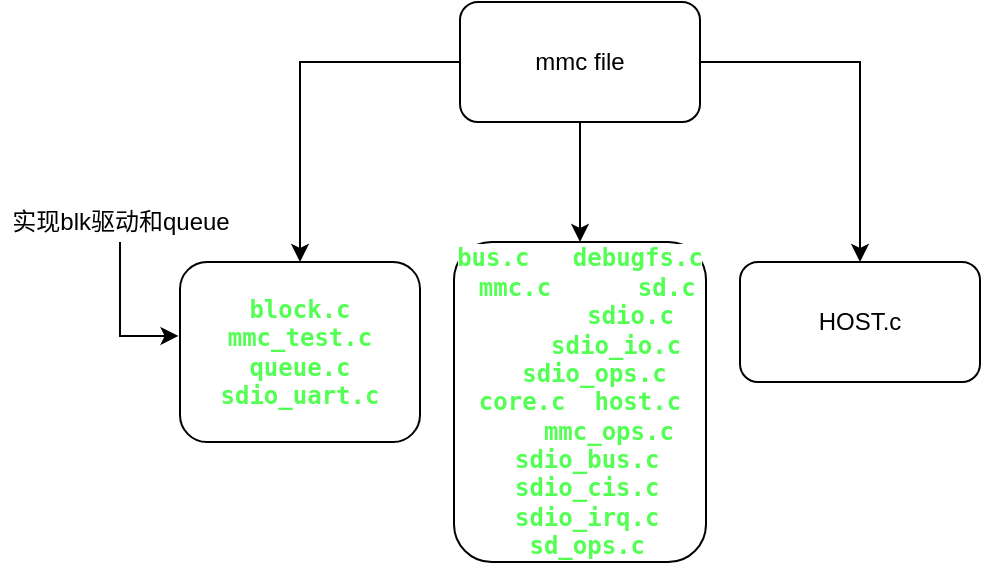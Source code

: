 <mxfile version="13.6.5">
    <diagram id="z4y3rUoGQa2MRx9gW91J" name="Page-1">
        <mxGraphModel dx="1134" dy="638" grid="1" gridSize="10" guides="1" tooltips="1" connect="1" arrows="1" fold="1" page="1" pageScale="1" pageWidth="827" pageHeight="1169" math="0" shadow="0">
            <root>
                <mxCell id="0"/>
                <mxCell id="1" parent="0"/>
                <mxCell id="4" style="edgeStyle=orthogonalEdgeStyle;rounded=0;orthogonalLoop=1;jettySize=auto;html=1;" edge="1" parent="1" source="2" target="3">
                    <mxGeometry relative="1" as="geometry"/>
                </mxCell>
                <mxCell id="13" style="edgeStyle=orthogonalEdgeStyle;rounded=0;orthogonalLoop=1;jettySize=auto;html=1;" edge="1" parent="1" source="2" target="6">
                    <mxGeometry relative="1" as="geometry"/>
                </mxCell>
                <mxCell id="14" style="edgeStyle=orthogonalEdgeStyle;rounded=0;orthogonalLoop=1;jettySize=auto;html=1;entryX=0.5;entryY=0;entryDx=0;entryDy=0;" edge="1" parent="1" source="2" target="7">
                    <mxGeometry relative="1" as="geometry"/>
                </mxCell>
                <mxCell id="2" value="mmc file" style="rounded=1;whiteSpace=wrap;html=1;" vertex="1" parent="1">
                    <mxGeometry x="260" y="170" width="120" height="60" as="geometry"/>
                </mxCell>
                <mxCell id="3" value="&lt;span style=&quot;font-family: monospace&quot;&gt;&lt;span style=&quot;font-weight: bold ; color: #54ff54 ; background-color: #ffffff&quot;&gt;block.c&lt;br&gt;&lt;/span&gt;&lt;/span&gt;&lt;span style=&quot;font-family: monospace&quot;&gt;&lt;span style=&quot;font-weight: bold ; color: #54ff54 ; background-color: #ffffff&quot;&gt;mmc_test.c&lt;br&gt;&lt;/span&gt;&lt;/span&gt;&lt;span style=&quot;font-family: monospace&quot;&gt;&lt;span style=&quot;font-weight: bold ; color: #54ff54 ; background-color: #ffffff&quot;&gt;queue.c&lt;br&gt;&lt;/span&gt;&lt;/span&gt;&lt;span style=&quot;font-family: monospace&quot;&gt;&lt;span style=&quot;font-weight: bold ; color: #54ff54 ; background-color: #ffffff&quot;&gt;sdio_uart.c&lt;/span&gt;&lt;br&gt;&lt;/span&gt;" style="rounded=1;whiteSpace=wrap;html=1;" vertex="1" parent="1">
                    <mxGeometry x="120" y="300" width="120" height="90" as="geometry"/>
                </mxCell>
                <mxCell id="6" value="&lt;span style=&quot;font-family: monospace&quot;&gt;&lt;span style=&quot;font-weight: bold ; color: #54ff54 ; background-color: #ffffff&quot;&gt;bus.c&lt;/span&gt;&lt;span style=&quot;color: #000000 ; background-color: #ffffff&quot;&gt; &amp;nbsp;&amp;nbsp;&lt;/span&gt;&lt;span style=&quot;font-weight: bold ; color: #54ff54 ; background-color: #ffffff&quot;&gt;debugfs.c&lt;/span&gt;&lt;span style=&quot;color: #000000 ; background-color: #ffffff&quot;&gt; &amp;nbsp;&lt;/span&gt;&lt;span style=&quot;font-weight: bold ; color: #54ff54 ; background-color: #ffffff&quot;&gt;mmc.c&lt;/span&gt;&lt;span style=&quot;color: #000000 ; background-color: #ffffff&quot;&gt; &amp;nbsp;&amp;nbsp;&amp;nbsp;&amp;nbsp;&amp;nbsp;&lt;/span&gt;&lt;span style=&quot;font-weight: bold ; color: #54ff54 ; background-color: #ffffff&quot;&gt;sd.c&lt;/span&gt;&lt;span style=&quot;color: #000000 ; background-color: #ffffff&quot;&gt; &amp;nbsp;&amp;nbsp;&amp;nbsp;&amp;nbsp;&amp;nbsp;&amp;nbsp;&amp;nbsp;&lt;/span&gt;&lt;span style=&quot;font-weight: bold ; color: #54ff54 ; background-color: #ffffff&quot;&gt;sdio.c&lt;/span&gt;&lt;span style=&quot;color: #000000 ; background-color: #ffffff&quot;&gt; &amp;nbsp;&amp;nbsp;&amp;nbsp;&amp;nbsp;&amp;nbsp;&lt;/span&gt;&lt;span style=&quot;font-weight: bold ; color: #54ff54 ; background-color: #ffffff&quot;&gt;sdio_io.c&lt;/span&gt;&lt;span style=&quot;color: #000000 ; background-color: #ffffff&quot;&gt; &amp;nbsp;&amp;nbsp;&lt;/span&gt;&lt;span style=&quot;font-weight: bold ; color: #54ff54 ; background-color: #ffffff&quot;&gt;sdio_ops.c&lt;/span&gt;&lt;br&gt;&lt;span style=&quot;font-weight: bold ; color: #54ff54 ; background-color: #ffffff&quot;&gt;core.c&lt;/span&gt;&lt;span style=&quot;color: #000000 ; background-color: #ffffff&quot;&gt; &amp;nbsp;&lt;/span&gt;&lt;span style=&quot;font-weight: bold ; color: #54ff54 ; background-color: #ffffff&quot;&gt;host.c&lt;/span&gt;&lt;span style=&quot;color: #000000 ; background-color: #ffffff&quot;&gt; &amp;nbsp;&amp;nbsp;&amp;nbsp;&amp;nbsp;&lt;/span&gt;&lt;span style=&quot;font-weight: bold ; color: #54ff54 ; background-color: #ffffff&quot;&gt;mmc_ops.c&lt;/span&gt;&lt;span style=&quot;color: #000000 ; background-color: #ffffff&quot;&gt; &amp;nbsp;&lt;/span&gt;&lt;span style=&quot;font-weight: bold ; color: #54ff54 ; background-color: #ffffff&quot;&gt;sdio_bus.c&lt;/span&gt;&lt;span style=&quot;color: #000000 ; background-color: #ffffff&quot;&gt; &amp;nbsp;&lt;/span&gt;&lt;span style=&quot;font-weight: bold ; color: #54ff54 ; background-color: #ffffff&quot;&gt;sdio_cis.c&lt;/span&gt;&lt;span style=&quot;color: #000000 ; background-color: #ffffff&quot;&gt; &amp;nbsp;&lt;/span&gt;&lt;span style=&quot;font-weight: bold ; color: #54ff54 ; background-color: #ffffff&quot;&gt;sdio_irq.c&lt;/span&gt;&lt;span style=&quot;color: #000000 ; background-color: #ffffff&quot;&gt; &amp;nbsp;&lt;/span&gt;&lt;span style=&quot;font-weight: bold ; color: #54ff54 ; background-color: #ffffff&quot;&gt;sd_ops.c&lt;/span&gt;&lt;br&gt;&lt;/span&gt;" style="rounded=1;whiteSpace=wrap;html=1;" vertex="1" parent="1">
                    <mxGeometry x="257" y="290" width="126" height="160" as="geometry"/>
                </mxCell>
                <mxCell id="7" value="HOST.c" style="rounded=1;whiteSpace=wrap;html=1;" vertex="1" parent="1">
                    <mxGeometry x="400" y="300" width="120" height="60" as="geometry"/>
                </mxCell>
                <mxCell id="12" style="edgeStyle=orthogonalEdgeStyle;rounded=0;orthogonalLoop=1;jettySize=auto;html=1;entryX=-0.006;entryY=0.411;entryDx=0;entryDy=0;entryPerimeter=0;" edge="1" parent="1" source="11" target="3">
                    <mxGeometry relative="1" as="geometry"/>
                </mxCell>
                <mxCell id="11" value="实现blk驱动和queue" style="text;html=1;resizable=0;autosize=1;align=center;verticalAlign=middle;points=[];fillColor=none;strokeColor=none;rounded=0;" vertex="1" parent="1">
                    <mxGeometry x="30" y="270" width="120" height="20" as="geometry"/>
                </mxCell>
            </root>
        </mxGraphModel>
    </diagram>
</mxfile>